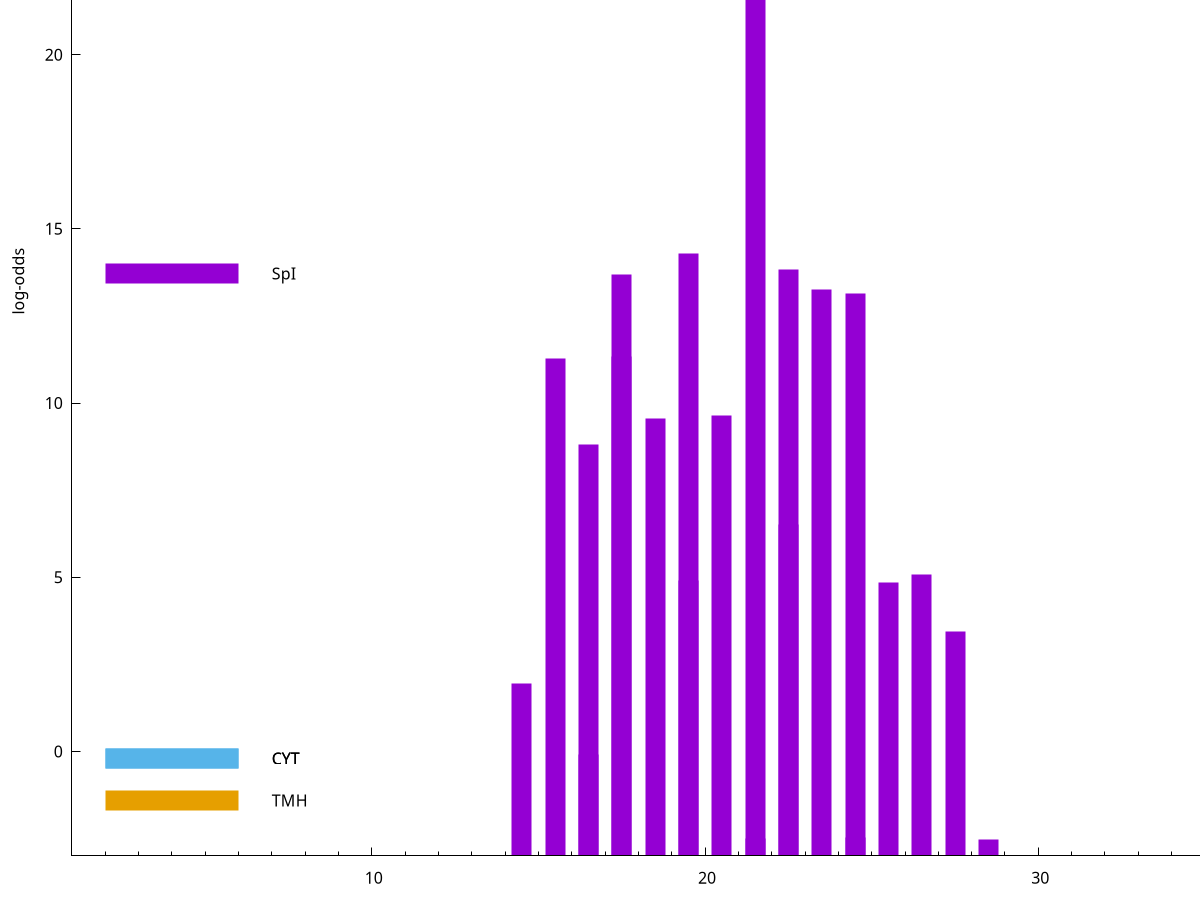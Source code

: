 set title "LipoP predictions for SRR4017849.gff"
set size 2., 1.4
set xrange [1:70] 
set mxtics 10
set yrange [-3:30]
set y2range [0:33]
set ylabel "log-odds"
set term postscript eps color solid "Helvetica" 30
set output "SRR4017849.gff86.eps"
set arrow from 2,25.8669 to 6,25.8669 nohead lt 1 lw 20
set label "SpI" at 7,25.8669
set arrow from 2,13.7164 to 6,13.7164 nohead lt 1 lw 20
set label "SpI" at 7,13.7164
set arrow from 2,-0.200913 to 6,-0.200913 nohead lt 3 lw 20
set label "CYT" at 7,-0.200913
set arrow from 2,-0.200913 to 6,-0.200913 nohead lt 3 lw 20
set label "CYT" at 7,-0.200913
set arrow from 2,-1.4126 to 6,-1.4126 nohead lt 4 lw 20
set label "TMH" at 7,-1.4126
set arrow from 2,25.8669 to 6,25.8669 nohead lt 1 lw 20
set label "SpI" at 7,25.8669
# NOTE: The scores below are the log-odds scores with the threshold
# NOTE: subtracted (a hack to make gnuplot make the histogram all
# NOTE: look nice).
plot "-" axes x1y2 title "" with impulses lt 1 lw 20
21.500000 28.865400
19.500000 17.278500
22.500000 16.840000
17.500000 16.703200
23.500000 16.270600
24.500000 16.135900
17.500000 14.343500
15.500000 14.264000
20.500000 12.655710
18.500000 12.557550
16.500000 11.798790
22.500000 9.513900
26.500000 8.090350
19.500000 7.919810
25.500000 7.862270
27.500000 6.455040
14.500000 4.951190
16.500000 2.899275
24.500000 0.528860
21.500000 0.487860
28.500000 0.459440
e
exit
